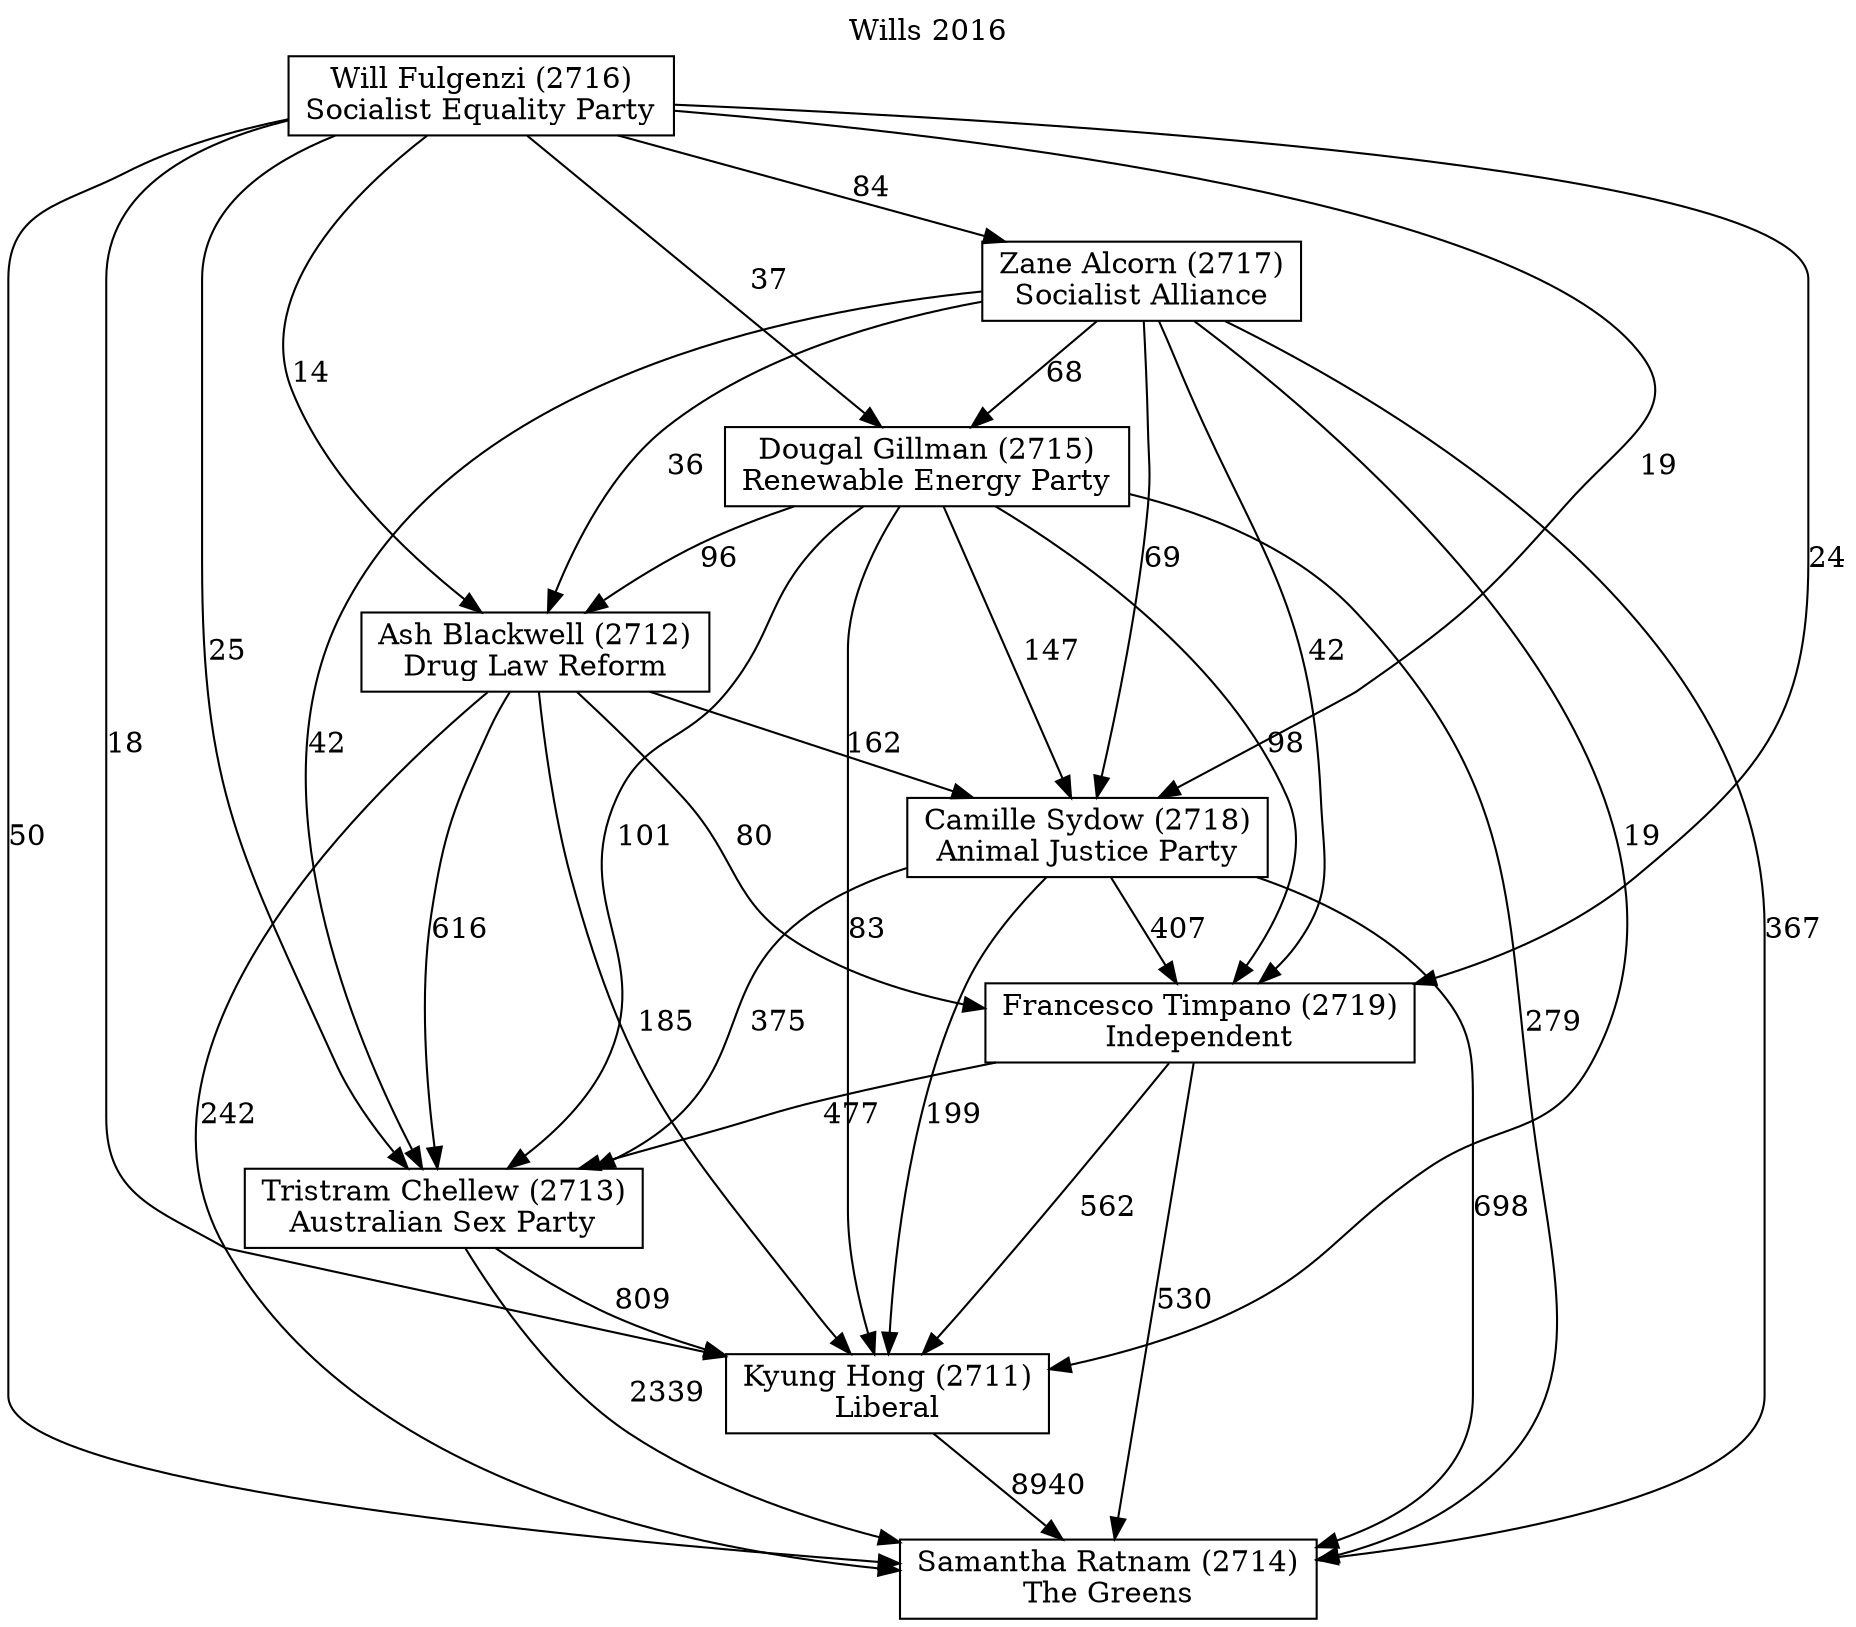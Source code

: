 // House preference flow
digraph "Samantha Ratnam (2714)_Wills_2016" {
	graph [label="Wills 2016" labelloc=t mclimit=10]
	node [shape=box]
	"Francesco Timpano (2719)" [label="Francesco Timpano (2719)
Independent"]
	"Will Fulgenzi (2716)" [label="Will Fulgenzi (2716)
Socialist Equality Party"]
	"Samantha Ratnam (2714)" [label="Samantha Ratnam (2714)
The Greens"]
	"Ash Blackwell (2712)" [label="Ash Blackwell (2712)
Drug Law Reform"]
	"Kyung Hong (2711)" [label="Kyung Hong (2711)
Liberal"]
	"Zane Alcorn (2717)" [label="Zane Alcorn (2717)
Socialist Alliance"]
	"Dougal Gillman (2715)" [label="Dougal Gillman (2715)
Renewable Energy Party"]
	"Camille Sydow (2718)" [label="Camille Sydow (2718)
Animal Justice Party"]
	"Tristram Chellew (2713)" [label="Tristram Chellew (2713)
Australian Sex Party"]
	"Will Fulgenzi (2716)" -> "Ash Blackwell (2712)" [label=14]
	"Dougal Gillman (2715)" -> "Francesco Timpano (2719)" [label=98]
	"Zane Alcorn (2717)" -> "Kyung Hong (2711)" [label=19]
	"Ash Blackwell (2712)" -> "Samantha Ratnam (2714)" [label=242]
	"Camille Sydow (2718)" -> "Kyung Hong (2711)" [label=199]
	"Francesco Timpano (2719)" -> "Samantha Ratnam (2714)" [label=530]
	"Dougal Gillman (2715)" -> "Samantha Ratnam (2714)" [label=279]
	"Dougal Gillman (2715)" -> "Ash Blackwell (2712)" [label=96]
	"Will Fulgenzi (2716)" -> "Dougal Gillman (2715)" [label=37]
	"Ash Blackwell (2712)" -> "Camille Sydow (2718)" [label=162]
	"Zane Alcorn (2717)" -> "Tristram Chellew (2713)" [label=42]
	"Zane Alcorn (2717)" -> "Francesco Timpano (2719)" [label=42]
	"Will Fulgenzi (2716)" -> "Samantha Ratnam (2714)" [label=50]
	"Zane Alcorn (2717)" -> "Dougal Gillman (2715)" [label=68]
	"Dougal Gillman (2715)" -> "Tristram Chellew (2713)" [label=101]
	"Francesco Timpano (2719)" -> "Tristram Chellew (2713)" [label=477]
	"Camille Sydow (2718)" -> "Samantha Ratnam (2714)" [label=698]
	"Camille Sydow (2718)" -> "Francesco Timpano (2719)" [label=407]
	"Will Fulgenzi (2716)" -> "Camille Sydow (2718)" [label=19]
	"Kyung Hong (2711)" -> "Samantha Ratnam (2714)" [label=8940]
	"Ash Blackwell (2712)" -> "Tristram Chellew (2713)" [label=616]
	"Tristram Chellew (2713)" -> "Kyung Hong (2711)" [label=809]
	"Ash Blackwell (2712)" -> "Kyung Hong (2711)" [label=185]
	"Dougal Gillman (2715)" -> "Camille Sydow (2718)" [label=147]
	"Dougal Gillman (2715)" -> "Kyung Hong (2711)" [label=83]
	"Zane Alcorn (2717)" -> "Camille Sydow (2718)" [label=69]
	"Will Fulgenzi (2716)" -> "Tristram Chellew (2713)" [label=25]
	"Will Fulgenzi (2716)" -> "Kyung Hong (2711)" [label=18]
	"Ash Blackwell (2712)" -> "Francesco Timpano (2719)" [label=80]
	"Francesco Timpano (2719)" -> "Kyung Hong (2711)" [label=562]
	"Tristram Chellew (2713)" -> "Samantha Ratnam (2714)" [label=2339]
	"Camille Sydow (2718)" -> "Tristram Chellew (2713)" [label=375]
	"Will Fulgenzi (2716)" -> "Francesco Timpano (2719)" [label=24]
	"Zane Alcorn (2717)" -> "Ash Blackwell (2712)" [label=36]
	"Zane Alcorn (2717)" -> "Samantha Ratnam (2714)" [label=367]
	"Will Fulgenzi (2716)" -> "Zane Alcorn (2717)" [label=84]
}
